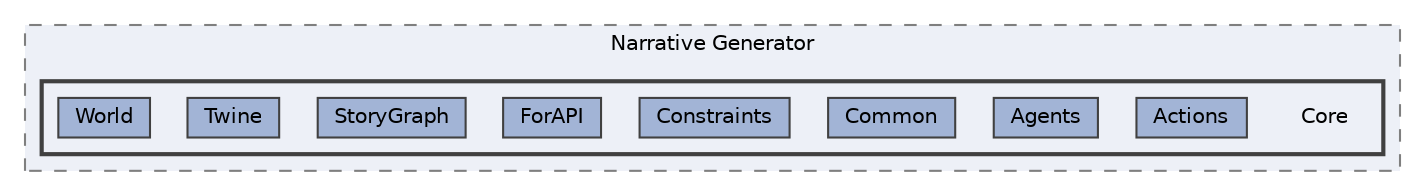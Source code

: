 digraph "C:/Users/User Asus/source/repos/Narrative Generator/Narrative Generator/Core"
{
 // LATEX_PDF_SIZE
  bgcolor="transparent";
  edge [fontname=Helvetica,fontsize=10,labelfontname=Helvetica,labelfontsize=10];
  node [fontname=Helvetica,fontsize=10,shape=box,height=0.2,width=0.4];
  compound=true
  subgraph clusterdir_67718065439304a64a71cedc9da2c435 {
    graph [ bgcolor="#edf0f7", pencolor="grey50", label="Narrative Generator", fontname=Helvetica,fontsize=10 style="filled,dashed", URL="dir_67718065439304a64a71cedc9da2c435.html",tooltip=""]
  subgraph clusterdir_c7590eee68671ea755030b0a1af0a58e {
    graph [ bgcolor="#edf0f7", pencolor="grey25", label="", fontname=Helvetica,fontsize=10 style="filled,bold", URL="dir_c7590eee68671ea755030b0a1af0a58e.html",tooltip=""]
    dir_c7590eee68671ea755030b0a1af0a58e [shape=plaintext, label="Core"];
  dir_8b430cda516e5c9f64b69d044549bdd2 [label="Actions", fillcolor="#a2b4d6", color="grey25", style="filled", URL="dir_8b430cda516e5c9f64b69d044549bdd2.html",tooltip=""];
  dir_98dc036614deb8db419646534af1e2f2 [label="Agents", fillcolor="#a2b4d6", color="grey25", style="filled", URL="dir_98dc036614deb8db419646534af1e2f2.html",tooltip=""];
  dir_a78df06b33c3a4ad9959822309766524 [label="Common", fillcolor="#a2b4d6", color="grey25", style="filled", URL="dir_a78df06b33c3a4ad9959822309766524.html",tooltip=""];
  dir_830ee3aeb9f6afc5beade9fa736a56aa [label="Constraints", fillcolor="#a2b4d6", color="grey25", style="filled", URL="dir_830ee3aeb9f6afc5beade9fa736a56aa.html",tooltip=""];
  dir_3e7de45a178ad075774503170f381cc0 [label="ForAPI", fillcolor="#a2b4d6", color="grey25", style="filled", URL="dir_3e7de45a178ad075774503170f381cc0.html",tooltip=""];
  dir_526bfd85e2bc5dcbb6bc7a30fa329d7c [label="StoryGraph", fillcolor="#a2b4d6", color="grey25", style="filled", URL="dir_526bfd85e2bc5dcbb6bc7a30fa329d7c.html",tooltip=""];
  dir_9ed1cd3cb61062f79011bc05709264e5 [label="Twine", fillcolor="#a2b4d6", color="grey25", style="filled", URL="dir_9ed1cd3cb61062f79011bc05709264e5.html",tooltip=""];
  dir_7d2a60f466a615a81343d63cc441f27b [label="World", fillcolor="#a2b4d6", color="grey25", style="filled", URL="dir_7d2a60f466a615a81343d63cc441f27b.html",tooltip=""];
  }
  }
}
